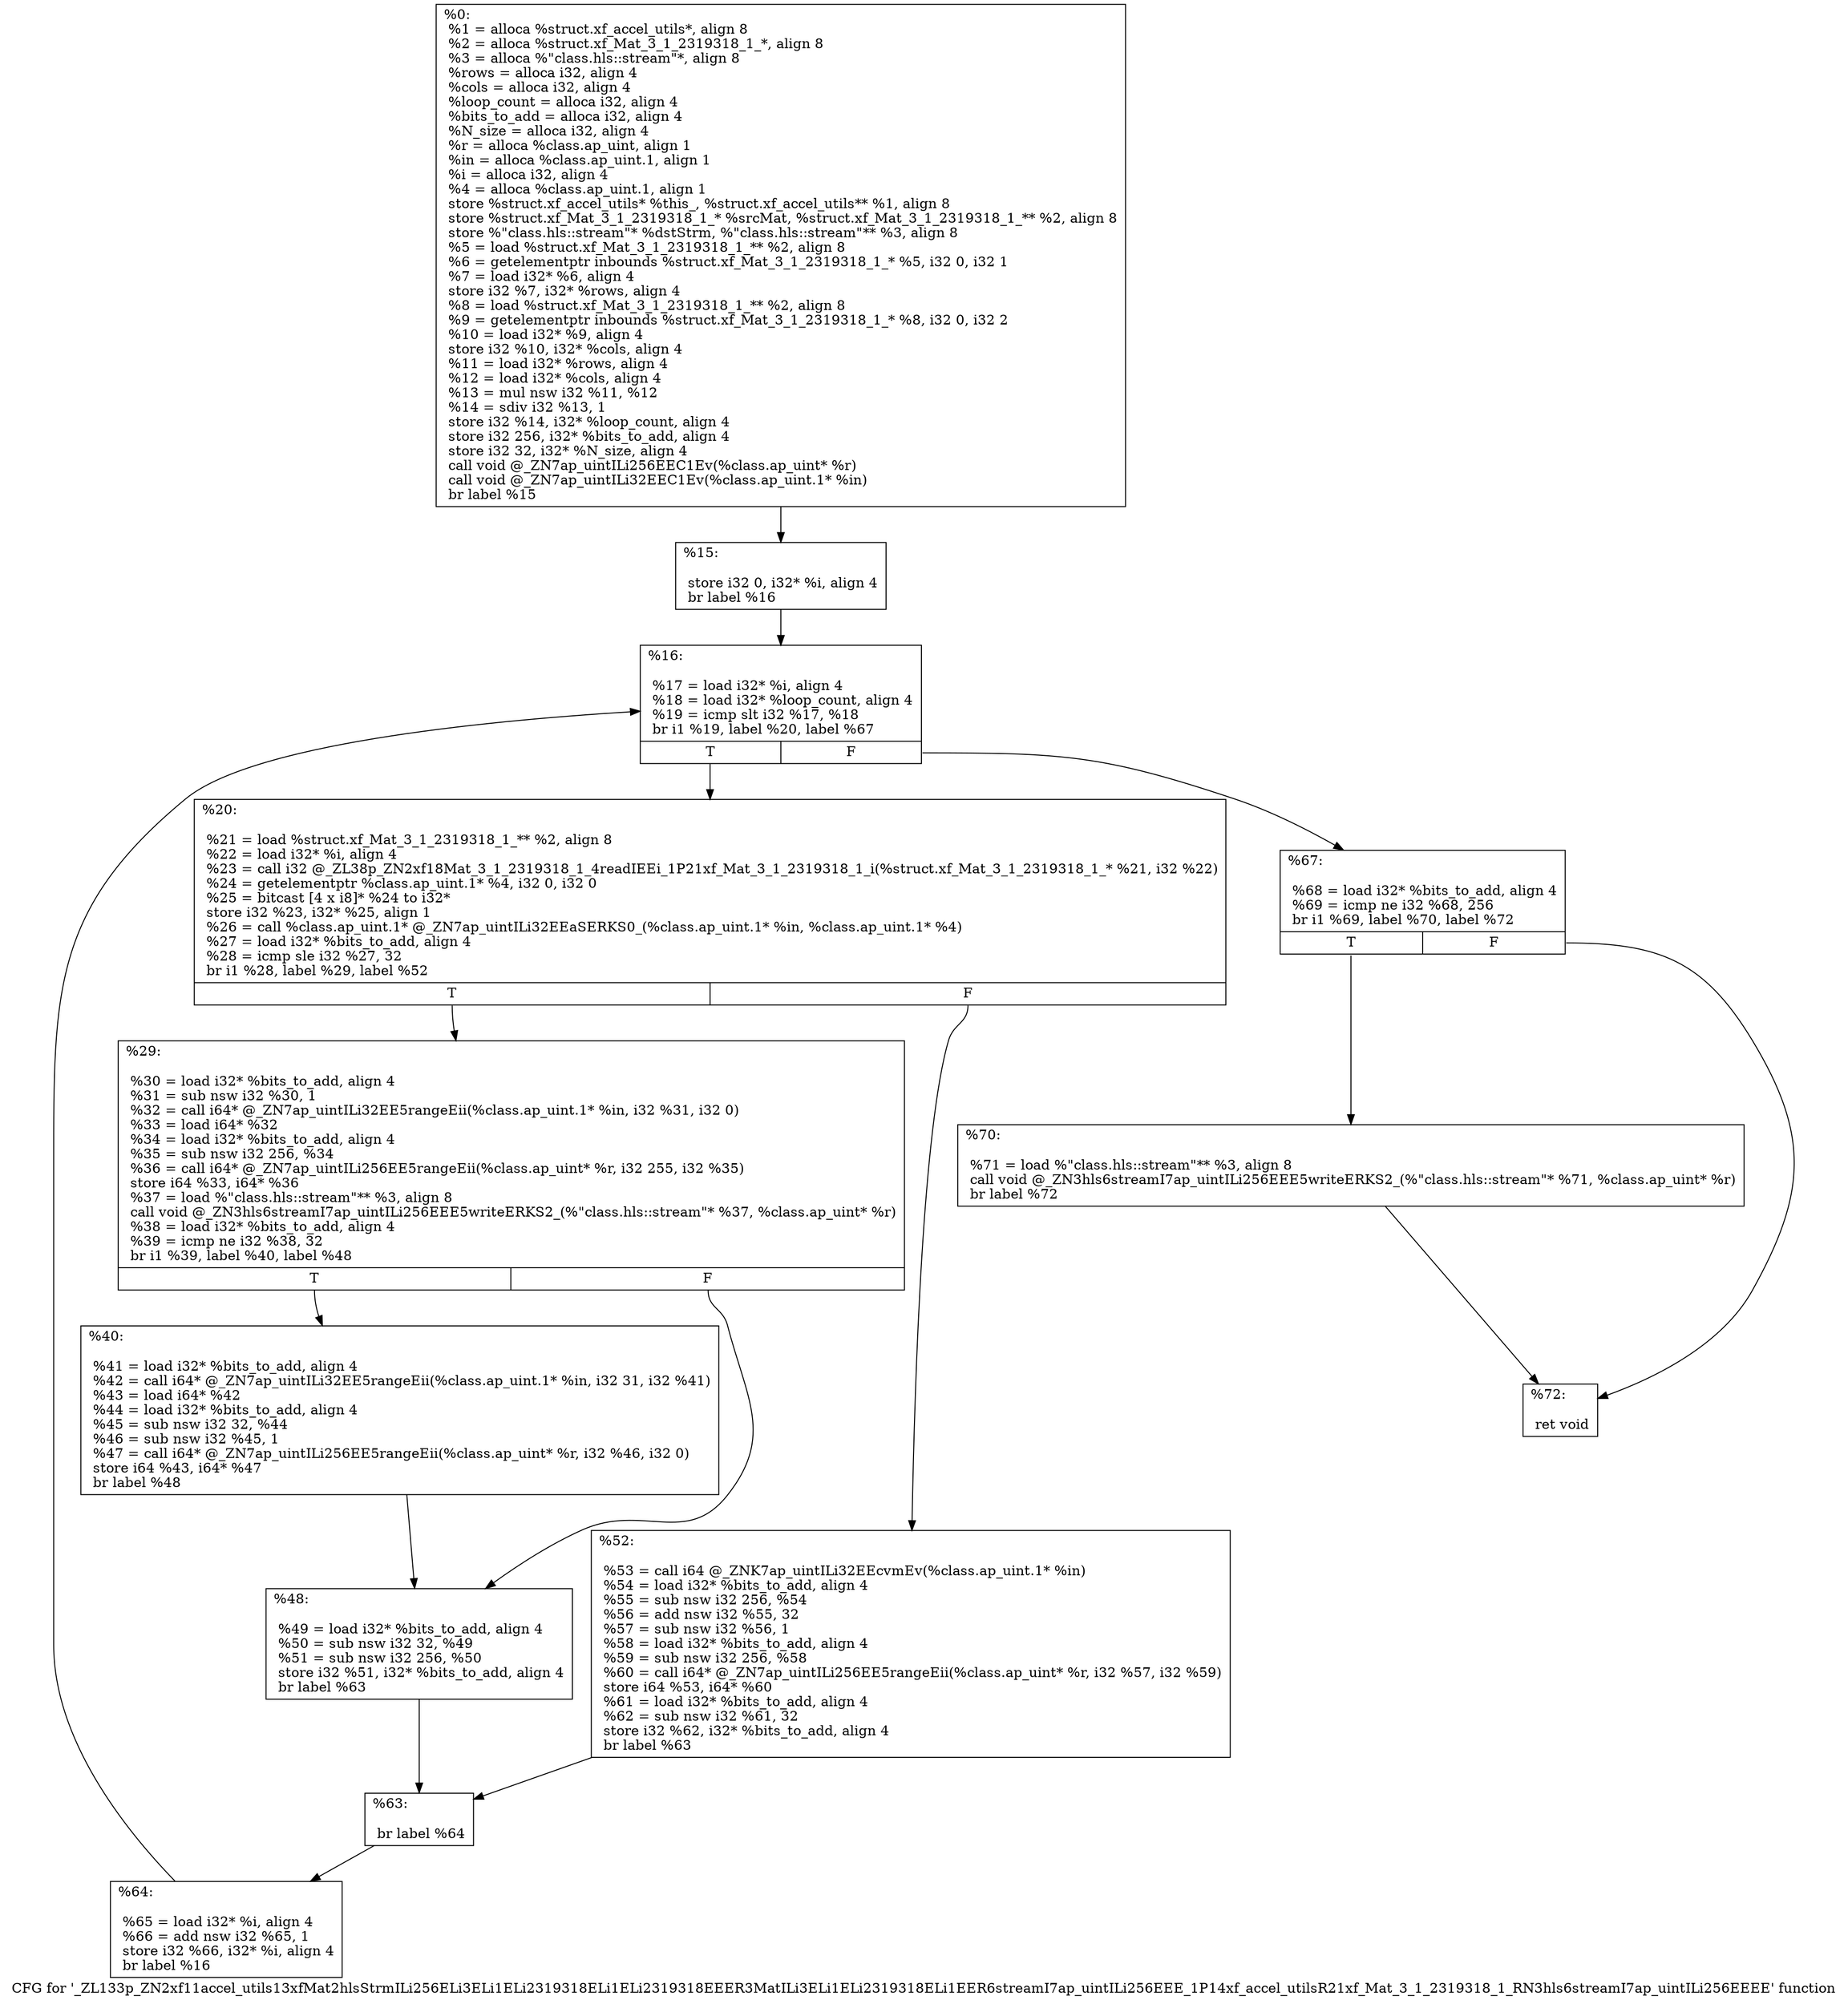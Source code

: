 digraph "CFG for '_ZL133p_ZN2xf11accel_utils13xfMat2hlsStrmILi256ELi3ELi1ELi2319318ELi1ELi2319318EEER3MatILi3ELi1ELi2319318ELi1EER6streamI7ap_uintILi256EEE_1P14xf_accel_utilsR21xf_Mat_3_1_2319318_1_RN3hls6streamI7ap_uintILi256EEEE' function" {
	label="CFG for '_ZL133p_ZN2xf11accel_utils13xfMat2hlsStrmILi256ELi3ELi1ELi2319318ELi1ELi2319318EEER3MatILi3ELi1ELi2319318ELi1EER6streamI7ap_uintILi256EEE_1P14xf_accel_utilsR21xf_Mat_3_1_2319318_1_RN3hls6streamI7ap_uintILi256EEEE' function";

	Node0x330e940 [shape=record,label="{%0:\l  %1 = alloca %struct.xf_accel_utils*, align 8\l  %2 = alloca %struct.xf_Mat_3_1_2319318_1_*, align 8\l  %3 = alloca %\"class.hls::stream\"*, align 8\l  %rows = alloca i32, align 4\l  %cols = alloca i32, align 4\l  %loop_count = alloca i32, align 4\l  %bits_to_add = alloca i32, align 4\l  %N_size = alloca i32, align 4\l  %r = alloca %class.ap_uint, align 1\l  %in = alloca %class.ap_uint.1, align 1\l  %i = alloca i32, align 4\l  %4 = alloca %class.ap_uint.1, align 1\l  store %struct.xf_accel_utils* %this_, %struct.xf_accel_utils** %1, align 8\l  store %struct.xf_Mat_3_1_2319318_1_* %srcMat, %struct.xf_Mat_3_1_2319318_1_** %2, align 8\l  store %\"class.hls::stream\"* %dstStrm, %\"class.hls::stream\"** %3, align 8\l  %5 = load %struct.xf_Mat_3_1_2319318_1_** %2, align 8\l  %6 = getelementptr inbounds %struct.xf_Mat_3_1_2319318_1_* %5, i32 0, i32 1\l  %7 = load i32* %6, align 4\l  store i32 %7, i32* %rows, align 4\l  %8 = load %struct.xf_Mat_3_1_2319318_1_** %2, align 8\l  %9 = getelementptr inbounds %struct.xf_Mat_3_1_2319318_1_* %8, i32 0, i32 2\l  %10 = load i32* %9, align 4\l  store i32 %10, i32* %cols, align 4\l  %11 = load i32* %rows, align 4\l  %12 = load i32* %cols, align 4\l  %13 = mul nsw i32 %11, %12\l  %14 = sdiv i32 %13, 1\l  store i32 %14, i32* %loop_count, align 4\l  store i32 256, i32* %bits_to_add, align 4\l  store i32 32, i32* %N_size, align 4\l  call void @_ZN7ap_uintILi256EEC1Ev(%class.ap_uint* %r)\l  call void @_ZN7ap_uintILi32EEC1Ev(%class.ap_uint.1* %in)\l  br label %15\l}"];
	Node0x330e940 -> Node0x330fe90;
	Node0x330fe90 [shape=record,label="{%15:\l\l  store i32 0, i32* %i, align 4\l  br label %16\l}"];
	Node0x330fe90 -> Node0x3310040;
	Node0x3310040 [shape=record,label="{%16:\l\l  %17 = load i32* %i, align 4\l  %18 = load i32* %loop_count, align 4\l  %19 = icmp slt i32 %17, %18\l  br i1 %19, label %20, label %67\l|{<s0>T|<s1>F}}"];
	Node0x3310040:s0 -> Node0x3310220;
	Node0x3310040:s1 -> Node0x3310280;
	Node0x3310220 [shape=record,label="{%20:\l\l  %21 = load %struct.xf_Mat_3_1_2319318_1_** %2, align 8\l  %22 = load i32* %i, align 4\l  %23 = call i32 @_ZL38p_ZN2xf18Mat_3_1_2319318_1_4readIEEi_1P21xf_Mat_3_1_2319318_1_i(%struct.xf_Mat_3_1_2319318_1_* %21, i32 %22)\l  %24 = getelementptr %class.ap_uint.1* %4, i32 0, i32 0\l  %25 = bitcast [4 x i8]* %24 to i32*\l  store i32 %23, i32* %25, align 1\l  %26 = call %class.ap_uint.1* @_ZN7ap_uintILi32EEaSERKS0_(%class.ap_uint.1* %in, %class.ap_uint.1* %4)\l  %27 = load i32* %bits_to_add, align 4\l  %28 = icmp sle i32 %27, 32\l  br i1 %28, label %29, label %52\l|{<s0>T|<s1>F}}"];
	Node0x3310220:s0 -> Node0x3310c00;
	Node0x3310220:s1 -> Node0x3310ca0;
	Node0x3310c00 [shape=record,label="{%29:\l\l  %30 = load i32* %bits_to_add, align 4\l  %31 = sub nsw i32 %30, 1\l  %32 = call i64* @_ZN7ap_uintILi32EE5rangeEii(%class.ap_uint.1* %in, i32 %31, i32 0)\l  %33 = load i64* %32\l  %34 = load i32* %bits_to_add, align 4\l  %35 = sub nsw i32 256, %34\l  %36 = call i64* @_ZN7ap_uintILi256EE5rangeEii(%class.ap_uint* %r, i32 255, i32 %35)\l  store i64 %33, i64* %36\l  %37 = load %\"class.hls::stream\"** %3, align 8\l  call void @_ZN3hls6streamI7ap_uintILi256EEE5writeERKS2_(%\"class.hls::stream\"* %37, %class.ap_uint* %r)\l  %38 = load i32* %bits_to_add, align 4\l  %39 = icmp ne i32 %38, 32\l  br i1 %39, label %40, label %48\l|{<s0>T|<s1>F}}"];
	Node0x3310c00:s0 -> Node0x33129e0;
	Node0x3310c00:s1 -> Node0x3312a80;
	Node0x33129e0 [shape=record,label="{%40:\l\l  %41 = load i32* %bits_to_add, align 4\l  %42 = call i64* @_ZN7ap_uintILi32EE5rangeEii(%class.ap_uint.1* %in, i32 31, i32 %41)\l  %43 = load i64* %42\l  %44 = load i32* %bits_to_add, align 4\l  %45 = sub nsw i32 32, %44\l  %46 = sub nsw i32 %45, 1\l  %47 = call i64* @_ZN7ap_uintILi256EE5rangeEii(%class.ap_uint* %r, i32 %46, i32 0)\l  store i64 %43, i64* %47\l  br label %48\l}"];
	Node0x33129e0 -> Node0x3312a80;
	Node0x3312a80 [shape=record,label="{%48:\l\l  %49 = load i32* %bits_to_add, align 4\l  %50 = sub nsw i32 32, %49\l  %51 = sub nsw i32 256, %50\l  store i32 %51, i32* %bits_to_add, align 4\l  br label %63\l}"];
	Node0x3312a80 -> Node0x3313450;
	Node0x3310ca0 [shape=record,label="{%52:\l\l  %53 = call i64 @_ZNK7ap_uintILi32EEcvmEv(%class.ap_uint.1* %in)\l  %54 = load i32* %bits_to_add, align 4\l  %55 = sub nsw i32 256, %54\l  %56 = add nsw i32 %55, 32\l  %57 = sub nsw i32 %56, 1\l  %58 = load i32* %bits_to_add, align 4\l  %59 = sub nsw i32 256, %58\l  %60 = call i64* @_ZN7ap_uintILi256EE5rangeEii(%class.ap_uint* %r, i32 %57, i32 %59)\l  store i64 %53, i64* %60\l  %61 = load i32* %bits_to_add, align 4\l  %62 = sub nsw i32 %61, 32\l  store i32 %62, i32* %bits_to_add, align 4\l  br label %63\l}"];
	Node0x3310ca0 -> Node0x3313450;
	Node0x3313450 [shape=record,label="{%63:\l\l  br label %64\l}"];
	Node0x3313450 -> Node0x3313d90;
	Node0x3313d90 [shape=record,label="{%64:\l\l  %65 = load i32* %i, align 4\l  %66 = add nsw i32 %65, 1\l  store i32 %66, i32* %i, align 4\l  br label %16\l}"];
	Node0x3313d90 -> Node0x3310040;
	Node0x3310280 [shape=record,label="{%67:\l\l  %68 = load i32* %bits_to_add, align 4\l  %69 = icmp ne i32 %68, 256\l  br i1 %69, label %70, label %72\l|{<s0>T|<s1>F}}"];
	Node0x3310280:s0 -> Node0x33141a0;
	Node0x3310280:s1 -> Node0x3314200;
	Node0x33141a0 [shape=record,label="{%70:\l\l  %71 = load %\"class.hls::stream\"** %3, align 8\l  call void @_ZN3hls6streamI7ap_uintILi256EEE5writeERKS2_(%\"class.hls::stream\"* %71, %class.ap_uint* %r)\l  br label %72\l}"];
	Node0x33141a0 -> Node0x3314200;
	Node0x3314200 [shape=record,label="{%72:\l\l  ret void\l}"];
}
